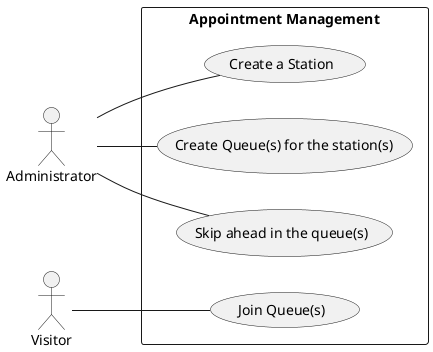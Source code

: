 @startuml
left to right direction

actor "Administrator" as admin
actor "Visitor" as vi

rectangle "Appointment Management" {
  usecase "Create a Station" as UC1
  usecase "Create Queue(s) for the station(s)" as UC2
  usecase "Skip ahead in the queue(s)" as UC3
  usecase "Join Queue(s)" as UC4
}

admin -- UC1
admin -- UC2
admin -- UC3
vi -- UC4
@enduml